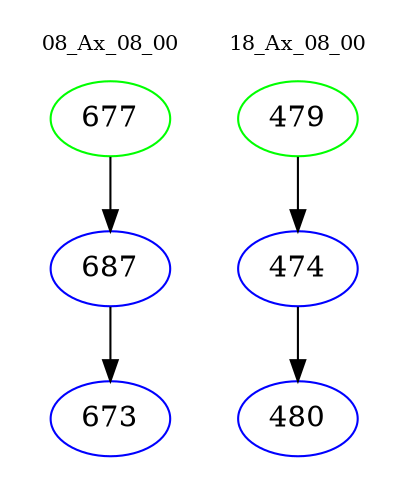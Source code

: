 digraph{
subgraph cluster_0 {
color = white
label = "08_Ax_08_00";
fontsize=10;
T0_677 [label="677", color="green"]
T0_677 -> T0_687 [color="black"]
T0_687 [label="687", color="blue"]
T0_687 -> T0_673 [color="black"]
T0_673 [label="673", color="blue"]
}
subgraph cluster_1 {
color = white
label = "18_Ax_08_00";
fontsize=10;
T1_479 [label="479", color="green"]
T1_479 -> T1_474 [color="black"]
T1_474 [label="474", color="blue"]
T1_474 -> T1_480 [color="black"]
T1_480 [label="480", color="blue"]
}
}
